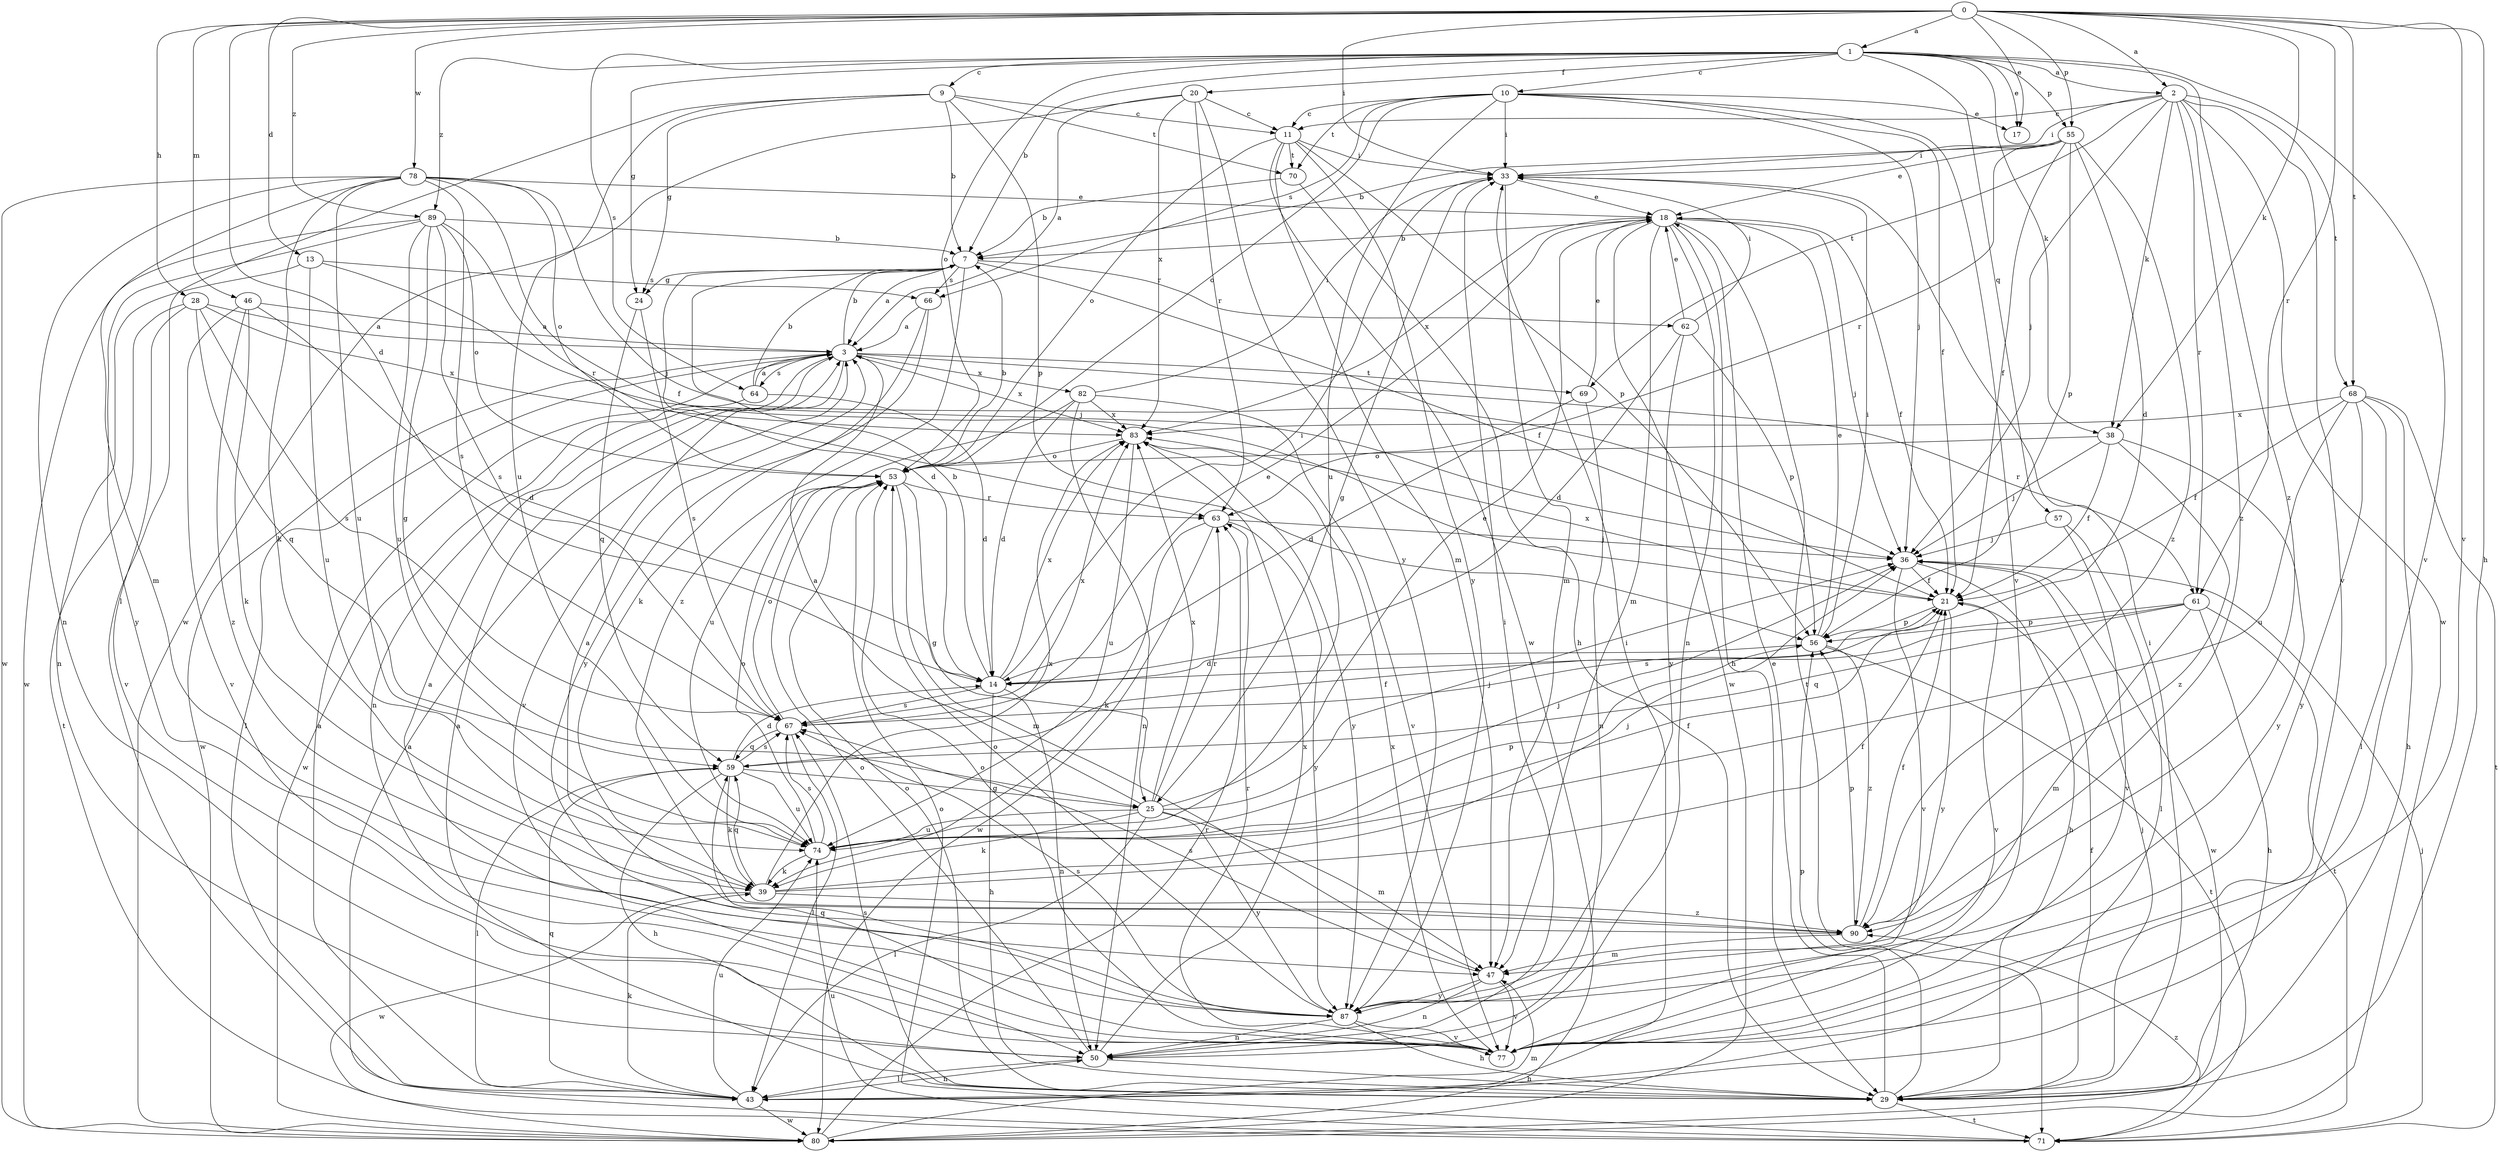 strict digraph  {
0;
1;
2;
3;
7;
9;
10;
11;
13;
14;
17;
18;
20;
21;
24;
25;
28;
29;
33;
36;
38;
39;
43;
46;
47;
50;
53;
55;
56;
57;
59;
61;
62;
63;
64;
66;
67;
68;
69;
70;
71;
74;
77;
78;
80;
82;
83;
87;
89;
90;
0 -> 1  [label=a];
0 -> 2  [label=a];
0 -> 13  [label=d];
0 -> 14  [label=d];
0 -> 17  [label=e];
0 -> 28  [label=h];
0 -> 29  [label=h];
0 -> 33  [label=i];
0 -> 38  [label=k];
0 -> 46  [label=m];
0 -> 55  [label=p];
0 -> 61  [label=r];
0 -> 68  [label=t];
0 -> 77  [label=v];
0 -> 78  [label=w];
0 -> 89  [label=z];
1 -> 2  [label=a];
1 -> 7  [label=b];
1 -> 9  [label=c];
1 -> 10  [label=c];
1 -> 17  [label=e];
1 -> 20  [label=f];
1 -> 24  [label=g];
1 -> 38  [label=k];
1 -> 53  [label=o];
1 -> 55  [label=p];
1 -> 57  [label=q];
1 -> 64  [label=s];
1 -> 77  [label=v];
1 -> 89  [label=z];
1 -> 90  [label=z];
2 -> 11  [label=c];
2 -> 33  [label=i];
2 -> 36  [label=j];
2 -> 38  [label=k];
2 -> 61  [label=r];
2 -> 68  [label=t];
2 -> 69  [label=t];
2 -> 77  [label=v];
2 -> 80  [label=w];
2 -> 90  [label=z];
3 -> 7  [label=b];
3 -> 43  [label=l];
3 -> 50  [label=n];
3 -> 61  [label=r];
3 -> 64  [label=s];
3 -> 69  [label=t];
3 -> 77  [label=v];
3 -> 80  [label=w];
3 -> 82  [label=x];
3 -> 83  [label=x];
7 -> 3  [label=a];
7 -> 14  [label=d];
7 -> 21  [label=f];
7 -> 24  [label=g];
7 -> 62  [label=r];
7 -> 66  [label=s];
7 -> 90  [label=z];
9 -> 7  [label=b];
9 -> 11  [label=c];
9 -> 24  [label=g];
9 -> 43  [label=l];
9 -> 56  [label=p];
9 -> 70  [label=t];
9 -> 74  [label=u];
10 -> 11  [label=c];
10 -> 17  [label=e];
10 -> 21  [label=f];
10 -> 33  [label=i];
10 -> 36  [label=j];
10 -> 53  [label=o];
10 -> 66  [label=s];
10 -> 70  [label=t];
10 -> 74  [label=u];
10 -> 77  [label=v];
11 -> 33  [label=i];
11 -> 47  [label=m];
11 -> 53  [label=o];
11 -> 56  [label=p];
11 -> 70  [label=t];
11 -> 80  [label=w];
11 -> 87  [label=y];
13 -> 36  [label=j];
13 -> 50  [label=n];
13 -> 66  [label=s];
13 -> 74  [label=u];
14 -> 7  [label=b];
14 -> 29  [label=h];
14 -> 33  [label=i];
14 -> 50  [label=n];
14 -> 67  [label=s];
14 -> 83  [label=x];
18 -> 7  [label=b];
18 -> 21  [label=f];
18 -> 29  [label=h];
18 -> 36  [label=j];
18 -> 47  [label=m];
18 -> 50  [label=n];
18 -> 71  [label=t];
18 -> 80  [label=w];
18 -> 83  [label=x];
20 -> 3  [label=a];
20 -> 11  [label=c];
20 -> 63  [label=r];
20 -> 80  [label=w];
20 -> 83  [label=x];
20 -> 87  [label=y];
21 -> 56  [label=p];
21 -> 77  [label=v];
21 -> 83  [label=x];
21 -> 87  [label=y];
24 -> 59  [label=q];
24 -> 67  [label=s];
25 -> 3  [label=a];
25 -> 18  [label=e];
25 -> 36  [label=j];
25 -> 39  [label=k];
25 -> 43  [label=l];
25 -> 47  [label=m];
25 -> 63  [label=r];
25 -> 74  [label=u];
25 -> 83  [label=x];
25 -> 87  [label=y];
28 -> 3  [label=a];
28 -> 59  [label=q];
28 -> 67  [label=s];
28 -> 71  [label=t];
28 -> 77  [label=v];
28 -> 83  [label=x];
29 -> 3  [label=a];
29 -> 18  [label=e];
29 -> 21  [label=f];
29 -> 33  [label=i];
29 -> 36  [label=j];
29 -> 53  [label=o];
29 -> 56  [label=p];
29 -> 67  [label=s];
29 -> 71  [label=t];
33 -> 18  [label=e];
33 -> 25  [label=g];
33 -> 47  [label=m];
36 -> 21  [label=f];
36 -> 29  [label=h];
36 -> 77  [label=v];
36 -> 80  [label=w];
38 -> 21  [label=f];
38 -> 36  [label=j];
38 -> 53  [label=o];
38 -> 87  [label=y];
38 -> 90  [label=z];
39 -> 21  [label=f];
39 -> 36  [label=j];
39 -> 59  [label=q];
39 -> 80  [label=w];
39 -> 83  [label=x];
39 -> 90  [label=z];
43 -> 3  [label=a];
43 -> 33  [label=i];
43 -> 39  [label=k];
43 -> 50  [label=n];
43 -> 59  [label=q];
43 -> 74  [label=u];
43 -> 80  [label=w];
46 -> 3  [label=a];
46 -> 14  [label=d];
46 -> 39  [label=k];
46 -> 77  [label=v];
46 -> 90  [label=z];
47 -> 50  [label=n];
47 -> 67  [label=s];
47 -> 77  [label=v];
47 -> 87  [label=y];
50 -> 29  [label=h];
50 -> 33  [label=i];
50 -> 43  [label=l];
50 -> 53  [label=o];
50 -> 83  [label=x];
53 -> 7  [label=b];
53 -> 25  [label=g];
53 -> 47  [label=m];
53 -> 63  [label=r];
55 -> 7  [label=b];
55 -> 14  [label=d];
55 -> 18  [label=e];
55 -> 21  [label=f];
55 -> 33  [label=i];
55 -> 56  [label=p];
55 -> 63  [label=r];
55 -> 90  [label=z];
56 -> 14  [label=d];
56 -> 18  [label=e];
56 -> 33  [label=i];
56 -> 71  [label=t];
56 -> 90  [label=z];
57 -> 36  [label=j];
57 -> 43  [label=l];
57 -> 77  [label=v];
59 -> 14  [label=d];
59 -> 21  [label=f];
59 -> 25  [label=g];
59 -> 29  [label=h];
59 -> 39  [label=k];
59 -> 43  [label=l];
59 -> 67  [label=s];
59 -> 74  [label=u];
61 -> 29  [label=h];
61 -> 47  [label=m];
61 -> 56  [label=p];
61 -> 59  [label=q];
61 -> 67  [label=s];
61 -> 71  [label=t];
62 -> 14  [label=d];
62 -> 18  [label=e];
62 -> 33  [label=i];
62 -> 56  [label=p];
62 -> 87  [label=y];
63 -> 36  [label=j];
63 -> 39  [label=k];
63 -> 80  [label=w];
63 -> 87  [label=y];
64 -> 3  [label=a];
64 -> 7  [label=b];
64 -> 14  [label=d];
64 -> 80  [label=w];
66 -> 3  [label=a];
66 -> 39  [label=k];
66 -> 87  [label=y];
67 -> 18  [label=e];
67 -> 43  [label=l];
67 -> 53  [label=o];
67 -> 59  [label=q];
67 -> 83  [label=x];
68 -> 21  [label=f];
68 -> 29  [label=h];
68 -> 43  [label=l];
68 -> 71  [label=t];
68 -> 74  [label=u];
68 -> 83  [label=x];
68 -> 87  [label=y];
69 -> 14  [label=d];
69 -> 18  [label=e];
69 -> 50  [label=n];
70 -> 7  [label=b];
70 -> 29  [label=h];
71 -> 3  [label=a];
71 -> 36  [label=j];
71 -> 53  [label=o];
71 -> 74  [label=u];
71 -> 90  [label=z];
74 -> 21  [label=f];
74 -> 36  [label=j];
74 -> 39  [label=k];
74 -> 53  [label=o];
74 -> 56  [label=p];
74 -> 67  [label=s];
77 -> 53  [label=o];
77 -> 59  [label=q];
77 -> 63  [label=r];
77 -> 83  [label=x];
78 -> 18  [label=e];
78 -> 21  [label=f];
78 -> 36  [label=j];
78 -> 39  [label=k];
78 -> 47  [label=m];
78 -> 50  [label=n];
78 -> 53  [label=o];
78 -> 67  [label=s];
78 -> 74  [label=u];
78 -> 80  [label=w];
80 -> 47  [label=m];
80 -> 63  [label=r];
82 -> 14  [label=d];
82 -> 33  [label=i];
82 -> 50  [label=n];
82 -> 74  [label=u];
82 -> 77  [label=v];
82 -> 83  [label=x];
83 -> 53  [label=o];
83 -> 74  [label=u];
83 -> 87  [label=y];
87 -> 3  [label=a];
87 -> 29  [label=h];
87 -> 50  [label=n];
87 -> 53  [label=o];
87 -> 67  [label=s];
87 -> 77  [label=v];
89 -> 7  [label=b];
89 -> 25  [label=g];
89 -> 53  [label=o];
89 -> 63  [label=r];
89 -> 67  [label=s];
89 -> 74  [label=u];
89 -> 80  [label=w];
89 -> 87  [label=y];
90 -> 3  [label=a];
90 -> 21  [label=f];
90 -> 47  [label=m];
90 -> 56  [label=p];
}
